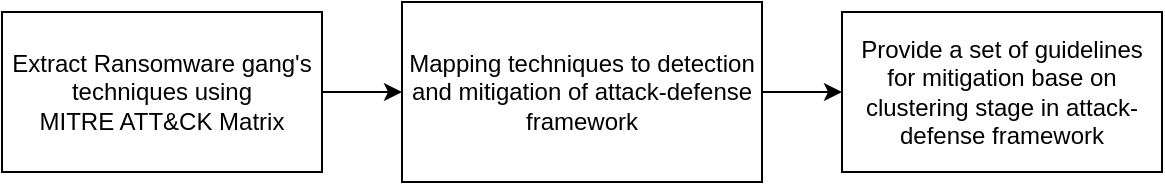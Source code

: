 <mxfile version="18.1.3" type="device"><diagram id="5-vUqojEzvAN9R5P5d0h" name="Page-1"><mxGraphModel dx="1422" dy="776" grid="1" gridSize="10" guides="1" tooltips="1" connect="1" arrows="1" fold="1" page="1" pageScale="1" pageWidth="827" pageHeight="1169" math="0" shadow="0"><root><mxCell id="0"/><mxCell id="1" parent="0"/><mxCell id="PVIY-pE3IBlsR1OvkQd_-4" value="" style="edgeStyle=orthogonalEdgeStyle;rounded=0;orthogonalLoop=1;jettySize=auto;html=1;" parent="1" source="PVIY-pE3IBlsR1OvkQd_-1" target="PVIY-pE3IBlsR1OvkQd_-3" edge="1"><mxGeometry relative="1" as="geometry"/></mxCell><mxCell id="PVIY-pE3IBlsR1OvkQd_-1" value="Extract Ransomware gang's techniques using &lt;br&gt;MITRE ATT&amp;amp;CK Matrix" style="rounded=0;whiteSpace=wrap;html=1;" parent="1" vertex="1"><mxGeometry x="180" y="45" width="160" height="80" as="geometry"/></mxCell><mxCell id="PVIY-pE3IBlsR1OvkQd_-6" value="" style="edgeStyle=orthogonalEdgeStyle;rounded=0;orthogonalLoop=1;jettySize=auto;html=1;" parent="1" source="PVIY-pE3IBlsR1OvkQd_-3" target="PVIY-pE3IBlsR1OvkQd_-5" edge="1"><mxGeometry relative="1" as="geometry"/></mxCell><mxCell id="PVIY-pE3IBlsR1OvkQd_-3" value="Mapping techniques to detection and mitigation of attack-defense framework" style="whiteSpace=wrap;html=1;rounded=0;" parent="1" vertex="1"><mxGeometry x="380" y="40" width="180" height="90" as="geometry"/></mxCell><mxCell id="PVIY-pE3IBlsR1OvkQd_-5" value="Provide a set of guidelines for mitigation base on clustering stage in attack-defense framework" style="whiteSpace=wrap;html=1;rounded=0;" parent="1" vertex="1"><mxGeometry x="600" y="45" width="160" height="80" as="geometry"/></mxCell></root></mxGraphModel></diagram></mxfile>